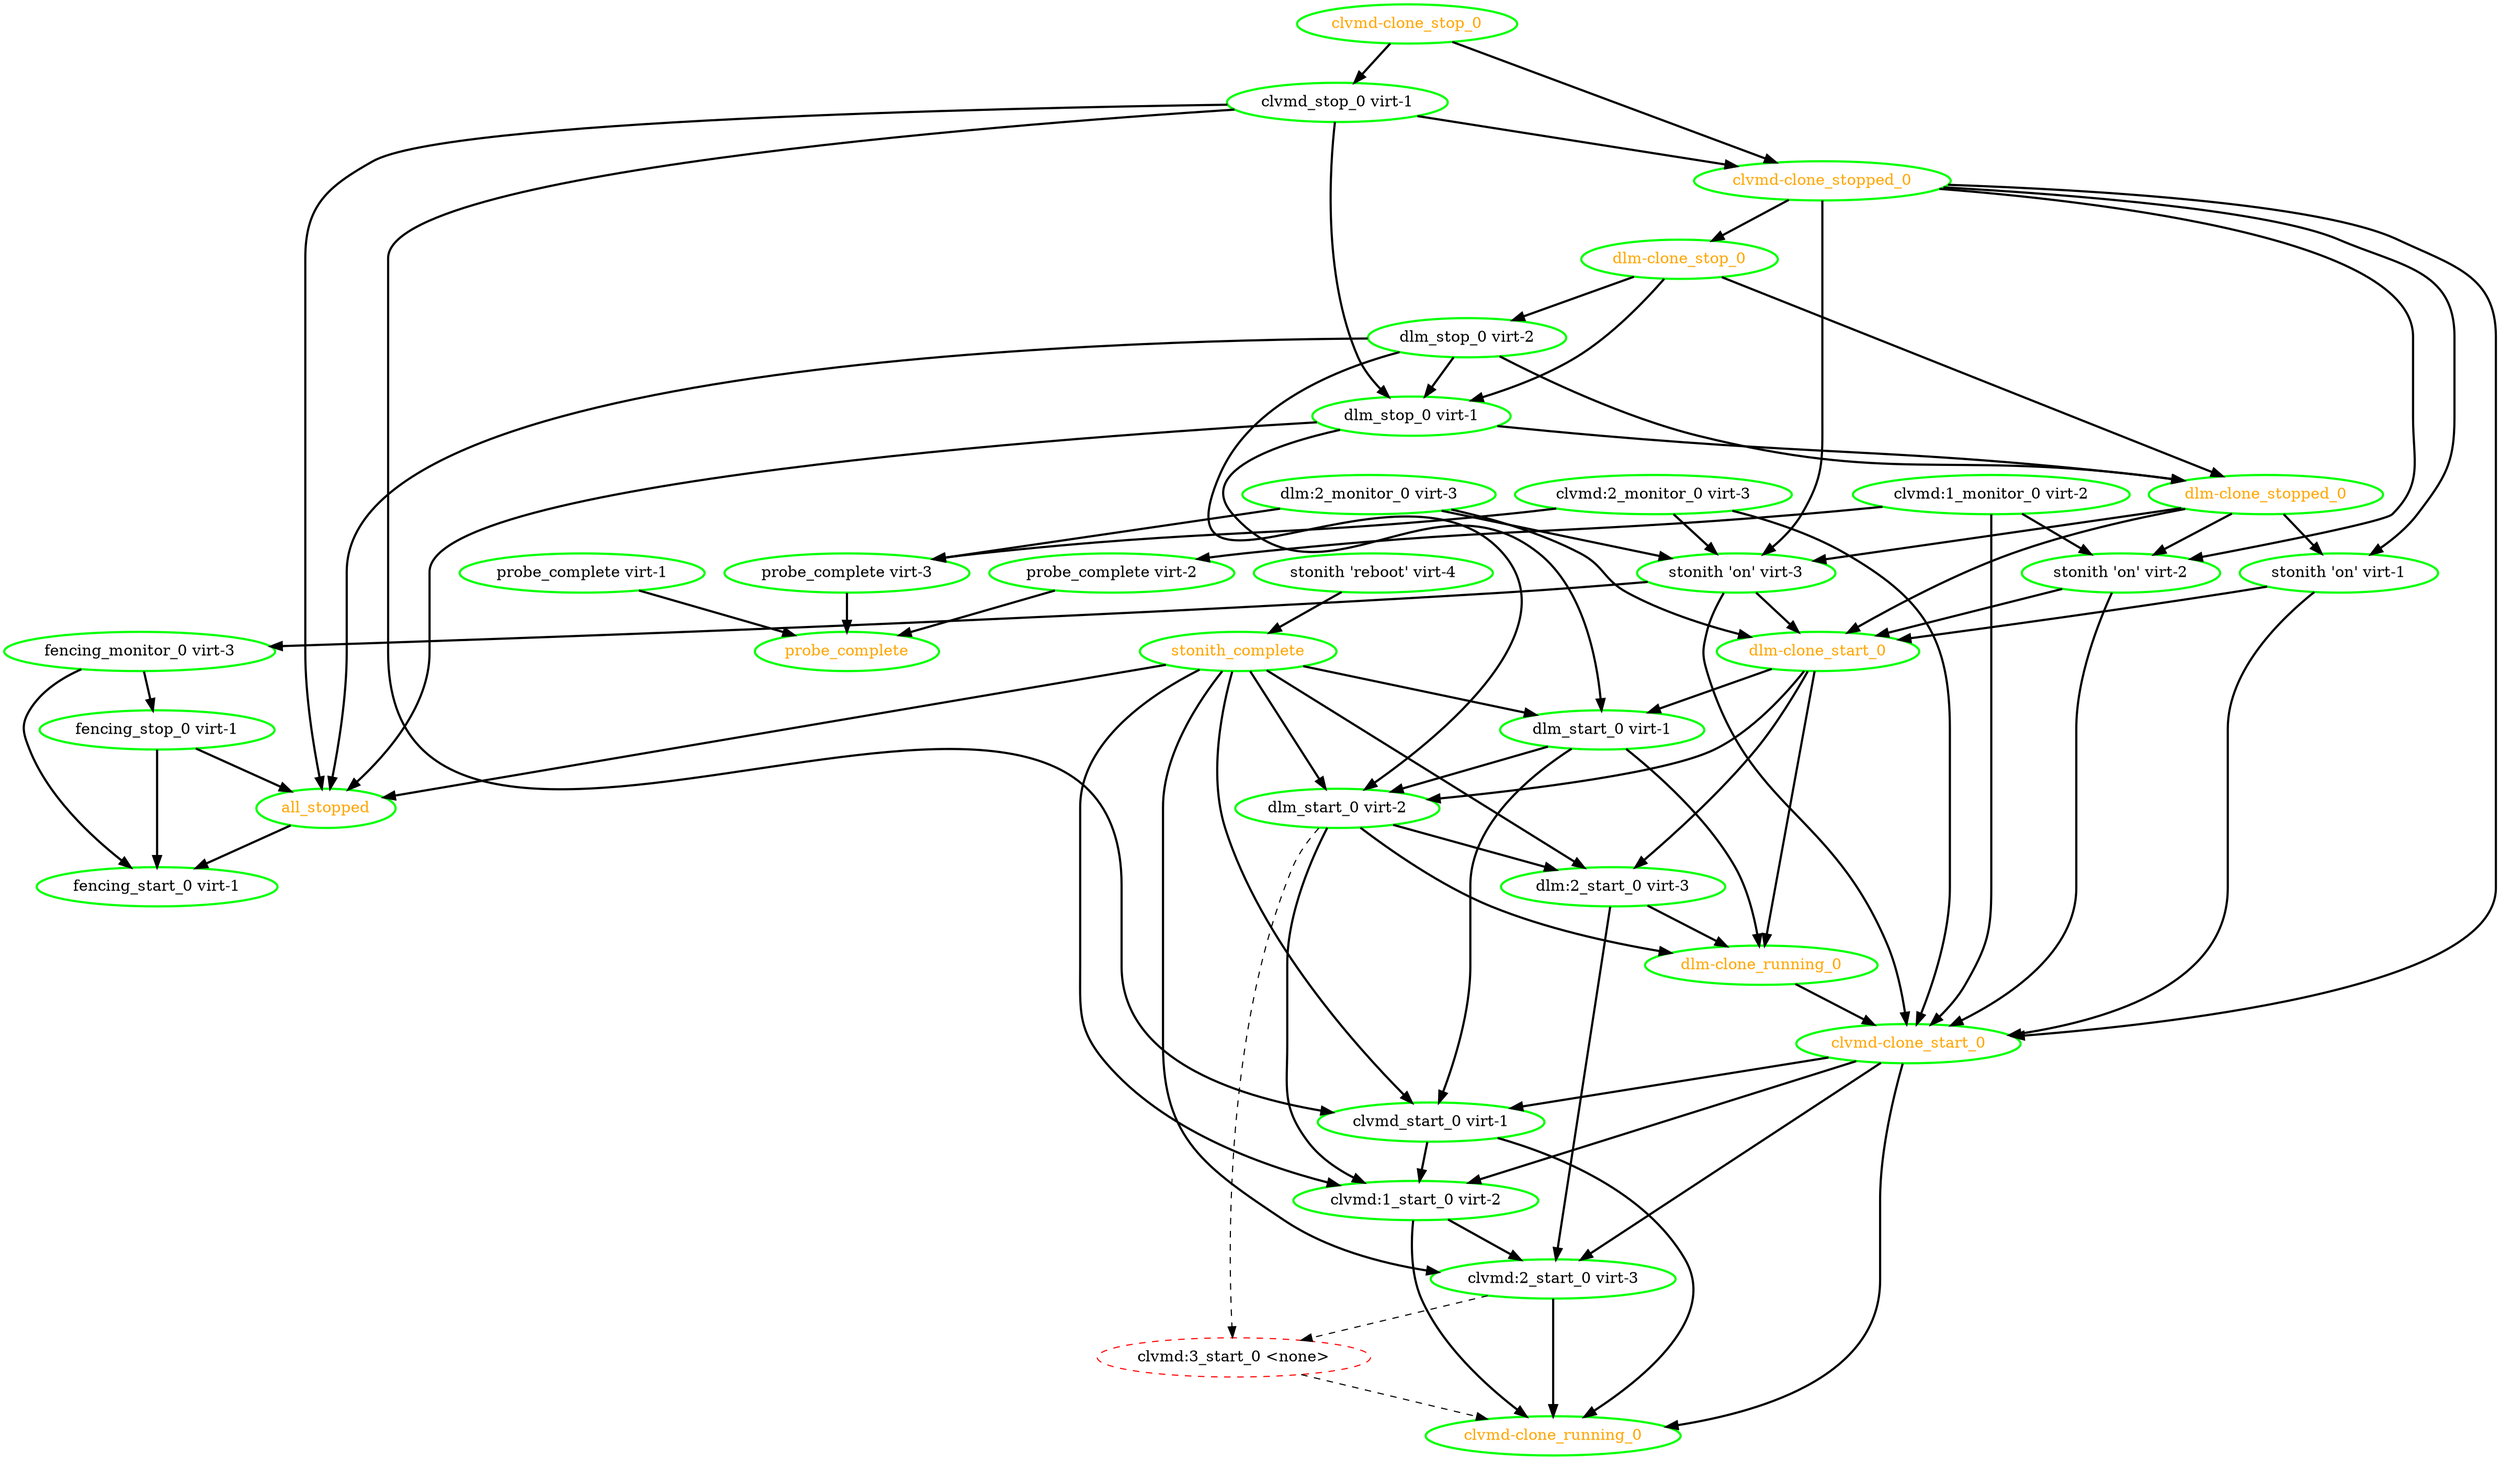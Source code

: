 digraph "g" {
"all_stopped" -> "fencing_start_0 virt-1" [ style = bold]
"all_stopped" [ style=bold color="green" fontcolor="orange"]
"clvmd-clone_running_0" [ style=bold color="green" fontcolor="orange"]
"clvmd-clone_start_0" -> "clvmd-clone_running_0" [ style = bold]
"clvmd-clone_start_0" -> "clvmd:1_start_0 virt-2" [ style = bold]
"clvmd-clone_start_0" -> "clvmd:2_start_0 virt-3" [ style = bold]
"clvmd-clone_start_0" -> "clvmd_start_0 virt-1" [ style = bold]
"clvmd-clone_start_0" [ style=bold color="green" fontcolor="orange"]
"clvmd-clone_stop_0" -> "clvmd-clone_stopped_0" [ style = bold]
"clvmd-clone_stop_0" -> "clvmd_stop_0 virt-1" [ style = bold]
"clvmd-clone_stop_0" [ style=bold color="green" fontcolor="orange"]
"clvmd-clone_stopped_0" -> "clvmd-clone_start_0" [ style = bold]
"clvmd-clone_stopped_0" -> "dlm-clone_stop_0" [ style = bold]
"clvmd-clone_stopped_0" -> "stonith 'on' virt-1" [ style = bold]
"clvmd-clone_stopped_0" -> "stonith 'on' virt-2" [ style = bold]
"clvmd-clone_stopped_0" -> "stonith 'on' virt-3" [ style = bold]
"clvmd-clone_stopped_0" [ style=bold color="green" fontcolor="orange"]
"clvmd:1_monitor_0 virt-2" -> "clvmd-clone_start_0" [ style = bold]
"clvmd:1_monitor_0 virt-2" -> "probe_complete virt-2" [ style = bold]
"clvmd:1_monitor_0 virt-2" -> "stonith 'on' virt-2" [ style = bold]
"clvmd:1_monitor_0 virt-2" [ style=bold color="green" fontcolor="black"]
"clvmd:1_start_0 virt-2" -> "clvmd-clone_running_0" [ style = bold]
"clvmd:1_start_0 virt-2" -> "clvmd:2_start_0 virt-3" [ style = bold]
"clvmd:1_start_0 virt-2" [ style=bold color="green" fontcolor="black"]
"clvmd:2_monitor_0 virt-3" -> "clvmd-clone_start_0" [ style = bold]
"clvmd:2_monitor_0 virt-3" -> "probe_complete virt-3" [ style = bold]
"clvmd:2_monitor_0 virt-3" -> "stonith 'on' virt-3" [ style = bold]
"clvmd:2_monitor_0 virt-3" [ style=bold color="green" fontcolor="black"]
"clvmd:2_start_0 virt-3" -> "clvmd-clone_running_0" [ style = bold]
"clvmd:2_start_0 virt-3" -> "clvmd:3_start_0 <none>" [ style = dashed]
"clvmd:2_start_0 virt-3" [ style=bold color="green" fontcolor="black"]
"clvmd:3_start_0 <none>" -> "clvmd-clone_running_0" [ style = dashed]
"clvmd:3_start_0 <none>" [ style=dashed color="red" fontcolor="black"]
"clvmd_start_0 virt-1" -> "clvmd-clone_running_0" [ style = bold]
"clvmd_start_0 virt-1" -> "clvmd:1_start_0 virt-2" [ style = bold]
"clvmd_start_0 virt-1" [ style=bold color="green" fontcolor="black"]
"clvmd_stop_0 virt-1" -> "all_stopped" [ style = bold]
"clvmd_stop_0 virt-1" -> "clvmd-clone_stopped_0" [ style = bold]
"clvmd_stop_0 virt-1" -> "clvmd_start_0 virt-1" [ style = bold]
"clvmd_stop_0 virt-1" -> "dlm_stop_0 virt-1" [ style = bold]
"clvmd_stop_0 virt-1" [ style=bold color="green" fontcolor="black"]
"dlm-clone_running_0" -> "clvmd-clone_start_0" [ style = bold]
"dlm-clone_running_0" [ style=bold color="green" fontcolor="orange"]
"dlm-clone_start_0" -> "dlm-clone_running_0" [ style = bold]
"dlm-clone_start_0" -> "dlm:2_start_0 virt-3" [ style = bold]
"dlm-clone_start_0" -> "dlm_start_0 virt-1" [ style = bold]
"dlm-clone_start_0" -> "dlm_start_0 virt-2" [ style = bold]
"dlm-clone_start_0" [ style=bold color="green" fontcolor="orange"]
"dlm-clone_stop_0" -> "dlm-clone_stopped_0" [ style = bold]
"dlm-clone_stop_0" -> "dlm_stop_0 virt-1" [ style = bold]
"dlm-clone_stop_0" -> "dlm_stop_0 virt-2" [ style = bold]
"dlm-clone_stop_0" [ style=bold color="green" fontcolor="orange"]
"dlm-clone_stopped_0" -> "dlm-clone_start_0" [ style = bold]
"dlm-clone_stopped_0" -> "stonith 'on' virt-1" [ style = bold]
"dlm-clone_stopped_0" -> "stonith 'on' virt-2" [ style = bold]
"dlm-clone_stopped_0" -> "stonith 'on' virt-3" [ style = bold]
"dlm-clone_stopped_0" [ style=bold color="green" fontcolor="orange"]
"dlm:2_monitor_0 virt-3" -> "dlm-clone_start_0" [ style = bold]
"dlm:2_monitor_0 virt-3" -> "probe_complete virt-3" [ style = bold]
"dlm:2_monitor_0 virt-3" -> "stonith 'on' virt-3" [ style = bold]
"dlm:2_monitor_0 virt-3" [ style=bold color="green" fontcolor="black"]
"dlm:2_start_0 virt-3" -> "clvmd:2_start_0 virt-3" [ style = bold]
"dlm:2_start_0 virt-3" -> "dlm-clone_running_0" [ style = bold]
"dlm:2_start_0 virt-3" [ style=bold color="green" fontcolor="black"]
"dlm_start_0 virt-1" -> "clvmd_start_0 virt-1" [ style = bold]
"dlm_start_0 virt-1" -> "dlm-clone_running_0" [ style = bold]
"dlm_start_0 virt-1" -> "dlm_start_0 virt-2" [ style = bold]
"dlm_start_0 virt-1" [ style=bold color="green" fontcolor="black"]
"dlm_start_0 virt-2" -> "clvmd:1_start_0 virt-2" [ style = bold]
"dlm_start_0 virt-2" -> "clvmd:3_start_0 <none>" [ style = dashed]
"dlm_start_0 virt-2" -> "dlm-clone_running_0" [ style = bold]
"dlm_start_0 virt-2" -> "dlm:2_start_0 virt-3" [ style = bold]
"dlm_start_0 virt-2" [ style=bold color="green" fontcolor="black"]
"dlm_stop_0 virt-1" -> "all_stopped" [ style = bold]
"dlm_stop_0 virt-1" -> "dlm-clone_stopped_0" [ style = bold]
"dlm_stop_0 virt-1" -> "dlm_start_0 virt-1" [ style = bold]
"dlm_stop_0 virt-1" [ style=bold color="green" fontcolor="black"]
"dlm_stop_0 virt-2" -> "all_stopped" [ style = bold]
"dlm_stop_0 virt-2" -> "dlm-clone_stopped_0" [ style = bold]
"dlm_stop_0 virt-2" -> "dlm_start_0 virt-2" [ style = bold]
"dlm_stop_0 virt-2" -> "dlm_stop_0 virt-1" [ style = bold]
"dlm_stop_0 virt-2" [ style=bold color="green" fontcolor="black"]
"fencing_monitor_0 virt-3" -> "fencing_start_0 virt-1" [ style = bold]
"fencing_monitor_0 virt-3" -> "fencing_stop_0 virt-1" [ style = bold]
"fencing_monitor_0 virt-3" [ style=bold color="green" fontcolor="black"]
"fencing_start_0 virt-1" [ style=bold color="green" fontcolor="black"]
"fencing_stop_0 virt-1" -> "all_stopped" [ style = bold]
"fencing_stop_0 virt-1" -> "fencing_start_0 virt-1" [ style = bold]
"fencing_stop_0 virt-1" [ style=bold color="green" fontcolor="black"]
"probe_complete virt-1" -> "probe_complete" [ style = bold]
"probe_complete virt-1" [ style=bold color="green" fontcolor="black"]
"probe_complete virt-2" -> "probe_complete" [ style = bold]
"probe_complete virt-2" [ style=bold color="green" fontcolor="black"]
"probe_complete virt-3" -> "probe_complete" [ style = bold]
"probe_complete virt-3" [ style=bold color="green" fontcolor="black"]
"probe_complete" [ style=bold color="green" fontcolor="orange"]
"stonith 'on' virt-1" -> "clvmd-clone_start_0" [ style = bold]
"stonith 'on' virt-1" -> "dlm-clone_start_0" [ style = bold]
"stonith 'on' virt-1" [ style=bold color="green" fontcolor="black"]
"stonith 'on' virt-2" -> "clvmd-clone_start_0" [ style = bold]
"stonith 'on' virt-2" -> "dlm-clone_start_0" [ style = bold]
"stonith 'on' virt-2" [ style=bold color="green" fontcolor="black"]
"stonith 'on' virt-3" -> "clvmd-clone_start_0" [ style = bold]
"stonith 'on' virt-3" -> "dlm-clone_start_0" [ style = bold]
"stonith 'on' virt-3" -> "fencing_monitor_0 virt-3" [ style = bold]
"stonith 'on' virt-3" [ style=bold color="green" fontcolor="black"]
"stonith 'reboot' virt-4" -> "stonith_complete" [ style = bold]
"stonith 'reboot' virt-4" [ style=bold color="green" fontcolor="black"]
"stonith_complete" -> "all_stopped" [ style = bold]
"stonith_complete" -> "clvmd:1_start_0 virt-2" [ style = bold]
"stonith_complete" -> "clvmd:2_start_0 virt-3" [ style = bold]
"stonith_complete" -> "clvmd_start_0 virt-1" [ style = bold]
"stonith_complete" -> "dlm:2_start_0 virt-3" [ style = bold]
"stonith_complete" -> "dlm_start_0 virt-1" [ style = bold]
"stonith_complete" -> "dlm_start_0 virt-2" [ style = bold]
"stonith_complete" [ style=bold color="green" fontcolor="orange"]
}

